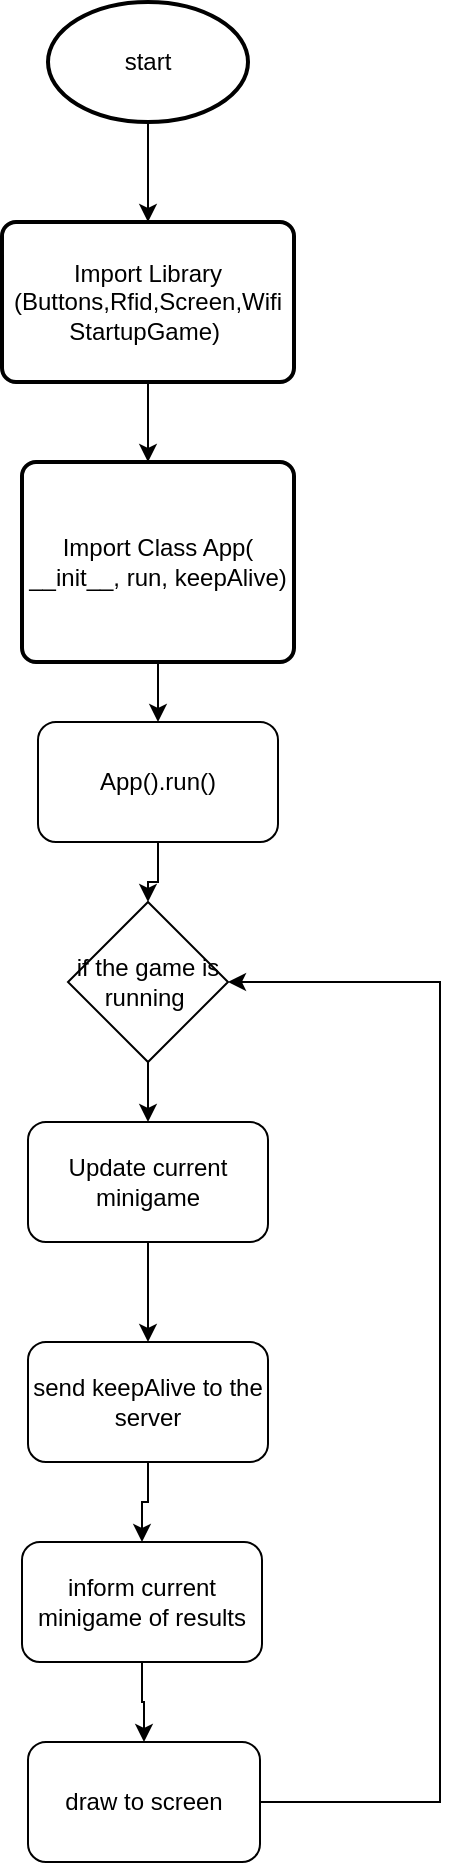 <mxfile version="15.3.8" type="onedrive"><diagram id="C5RBs43oDa-KdzZeNtuy" name="Page-1"><mxGraphModel dx="1422" dy="762" grid="1" gridSize="10" guides="1" tooltips="1" connect="1" arrows="1" fold="1" page="1" pageScale="1" pageWidth="827" pageHeight="1169" math="0" shadow="0"><root><mxCell id="WIyWlLk6GJQsqaUBKTNV-0"/><mxCell id="WIyWlLk6GJQsqaUBKTNV-1" parent="WIyWlLk6GJQsqaUBKTNV-0"/><mxCell id="R1Y8KiWK-SNPDNjPq4qq-2" value="" style="edgeStyle=orthogonalEdgeStyle;rounded=0;orthogonalLoop=1;jettySize=auto;html=1;" parent="WIyWlLk6GJQsqaUBKTNV-1" source="R1Y8KiWK-SNPDNjPq4qq-0" target="R1Y8KiWK-SNPDNjPq4qq-1" edge="1"><mxGeometry relative="1" as="geometry"/></mxCell><mxCell id="R1Y8KiWK-SNPDNjPq4qq-0" value="start" style="strokeWidth=2;html=1;shape=mxgraph.flowchart.start_1;whiteSpace=wrap;" parent="WIyWlLk6GJQsqaUBKTNV-1" vertex="1"><mxGeometry x="364" y="40" width="100" height="60" as="geometry"/></mxCell><mxCell id="R1Y8KiWK-SNPDNjPq4qq-4" value="" style="edgeStyle=orthogonalEdgeStyle;rounded=0;orthogonalLoop=1;jettySize=auto;html=1;" parent="WIyWlLk6GJQsqaUBKTNV-1" source="R1Y8KiWK-SNPDNjPq4qq-1" edge="1"><mxGeometry relative="1" as="geometry"><mxPoint x="414" y="270" as="targetPoint"/></mxGeometry></mxCell><mxCell id="R1Y8KiWK-SNPDNjPq4qq-1" value="Import Library&lt;br&gt;(Buttons,Rfid,Screen,Wifi&lt;br&gt;StartupGame)&amp;nbsp;" style="rounded=1;whiteSpace=wrap;html=1;absoluteArcSize=1;arcSize=14;strokeWidth=2;" parent="WIyWlLk6GJQsqaUBKTNV-1" vertex="1"><mxGeometry x="341" y="150" width="146" height="80" as="geometry"/></mxCell><mxCell id="R1Y8KiWK-SNPDNjPq4qq-14" value="" style="edgeStyle=orthogonalEdgeStyle;rounded=0;orthogonalLoop=1;jettySize=auto;html=1;" parent="WIyWlLk6GJQsqaUBKTNV-1" source="R1Y8KiWK-SNPDNjPq4qq-5" target="R1Y8KiWK-SNPDNjPq4qq-8" edge="1"><mxGeometry relative="1" as="geometry"/></mxCell><mxCell id="R1Y8KiWK-SNPDNjPq4qq-5" value="Import Class App( __init__, run, keepAlive)" style="rounded=1;whiteSpace=wrap;html=1;absoluteArcSize=1;arcSize=14;strokeWidth=2;" parent="WIyWlLk6GJQsqaUBKTNV-1" vertex="1"><mxGeometry x="351" y="270" width="136" height="100" as="geometry"/></mxCell><mxCell id="R1Y8KiWK-SNPDNjPq4qq-16" value="" style="edgeStyle=orthogonalEdgeStyle;rounded=0;orthogonalLoop=1;jettySize=auto;html=1;" parent="WIyWlLk6GJQsqaUBKTNV-1" source="R1Y8KiWK-SNPDNjPq4qq-7" target="R1Y8KiWK-SNPDNjPq4qq-9" edge="1"><mxGeometry relative="1" as="geometry"/></mxCell><mxCell id="R1Y8KiWK-SNPDNjPq4qq-7" value="if the game is running&amp;nbsp;" style="rhombus;whiteSpace=wrap;html=1;" parent="WIyWlLk6GJQsqaUBKTNV-1" vertex="1"><mxGeometry x="374" y="490" width="80" height="80" as="geometry"/></mxCell><mxCell id="R1Y8KiWK-SNPDNjPq4qq-15" style="edgeStyle=orthogonalEdgeStyle;rounded=0;orthogonalLoop=1;jettySize=auto;html=1;" parent="WIyWlLk6GJQsqaUBKTNV-1" source="R1Y8KiWK-SNPDNjPq4qq-8" target="R1Y8KiWK-SNPDNjPq4qq-7" edge="1"><mxGeometry relative="1" as="geometry"/></mxCell><mxCell id="R1Y8KiWK-SNPDNjPq4qq-8" value="App().run()" style="rounded=1;whiteSpace=wrap;html=1;" parent="WIyWlLk6GJQsqaUBKTNV-1" vertex="1"><mxGeometry x="359" y="400" width="120" height="60" as="geometry"/></mxCell><mxCell id="R1Y8KiWK-SNPDNjPq4qq-17" value="" style="edgeStyle=orthogonalEdgeStyle;rounded=0;orthogonalLoop=1;jettySize=auto;html=1;" parent="WIyWlLk6GJQsqaUBKTNV-1" source="R1Y8KiWK-SNPDNjPq4qq-9" target="R1Y8KiWK-SNPDNjPq4qq-10" edge="1"><mxGeometry relative="1" as="geometry"/></mxCell><mxCell id="R1Y8KiWK-SNPDNjPq4qq-9" value="Update current minigame" style="rounded=1;whiteSpace=wrap;html=1;" parent="WIyWlLk6GJQsqaUBKTNV-1" vertex="1"><mxGeometry x="354" y="600" width="120" height="60" as="geometry"/></mxCell><mxCell id="R1Y8KiWK-SNPDNjPq4qq-18" value="" style="edgeStyle=orthogonalEdgeStyle;rounded=0;orthogonalLoop=1;jettySize=auto;html=1;" parent="WIyWlLk6GJQsqaUBKTNV-1" source="R1Y8KiWK-SNPDNjPq4qq-10" target="R1Y8KiWK-SNPDNjPq4qq-11" edge="1"><mxGeometry relative="1" as="geometry"/></mxCell><mxCell id="R1Y8KiWK-SNPDNjPq4qq-10" value="send keepAlive to the server" style="rounded=1;whiteSpace=wrap;html=1;" parent="WIyWlLk6GJQsqaUBKTNV-1" vertex="1"><mxGeometry x="354" y="710" width="120" height="60" as="geometry"/></mxCell><mxCell id="R1Y8KiWK-SNPDNjPq4qq-19" value="" style="edgeStyle=orthogonalEdgeStyle;rounded=0;orthogonalLoop=1;jettySize=auto;html=1;" parent="WIyWlLk6GJQsqaUBKTNV-1" source="R1Y8KiWK-SNPDNjPq4qq-11" target="R1Y8KiWK-SNPDNjPq4qq-12" edge="1"><mxGeometry relative="1" as="geometry"/></mxCell><mxCell id="R1Y8KiWK-SNPDNjPq4qq-11" value="inform current minigame of results" style="rounded=1;whiteSpace=wrap;html=1;" parent="WIyWlLk6GJQsqaUBKTNV-1" vertex="1"><mxGeometry x="351" y="810" width="120" height="60" as="geometry"/></mxCell><mxCell id="R1Y8KiWK-SNPDNjPq4qq-13" style="edgeStyle=orthogonalEdgeStyle;rounded=0;orthogonalLoop=1;jettySize=auto;html=1;entryX=1;entryY=0.5;entryDx=0;entryDy=0;" parent="WIyWlLk6GJQsqaUBKTNV-1" source="R1Y8KiWK-SNPDNjPq4qq-12" target="R1Y8KiWK-SNPDNjPq4qq-7" edge="1"><mxGeometry relative="1" as="geometry"><Array as="points"><mxPoint x="560" y="940"/><mxPoint x="560" y="530"/></Array></mxGeometry></mxCell><mxCell id="R1Y8KiWK-SNPDNjPq4qq-12" value="draw to screen" style="rounded=1;whiteSpace=wrap;html=1;" parent="WIyWlLk6GJQsqaUBKTNV-1" vertex="1"><mxGeometry x="354" y="910" width="116" height="60" as="geometry"/></mxCell></root></mxGraphModel></diagram></mxfile>